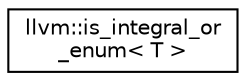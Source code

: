 digraph "Graphical Class Hierarchy"
{
  edge [fontname="Helvetica",fontsize="10",labelfontname="Helvetica",labelfontsize="10"];
  node [fontname="Helvetica",fontsize="10",shape=record];
  rankdir="LR";
  Node1 [label="llvm::is_integral_or\l_enum\< T \>",height=0.2,width=0.4,color="black", fillcolor="white", style="filled",URL="$classllvm_1_1is__integral__or__enum.html",tooltip="Metafunction that determines whether the given type is either an integral type or an enumeration type..."];
}
